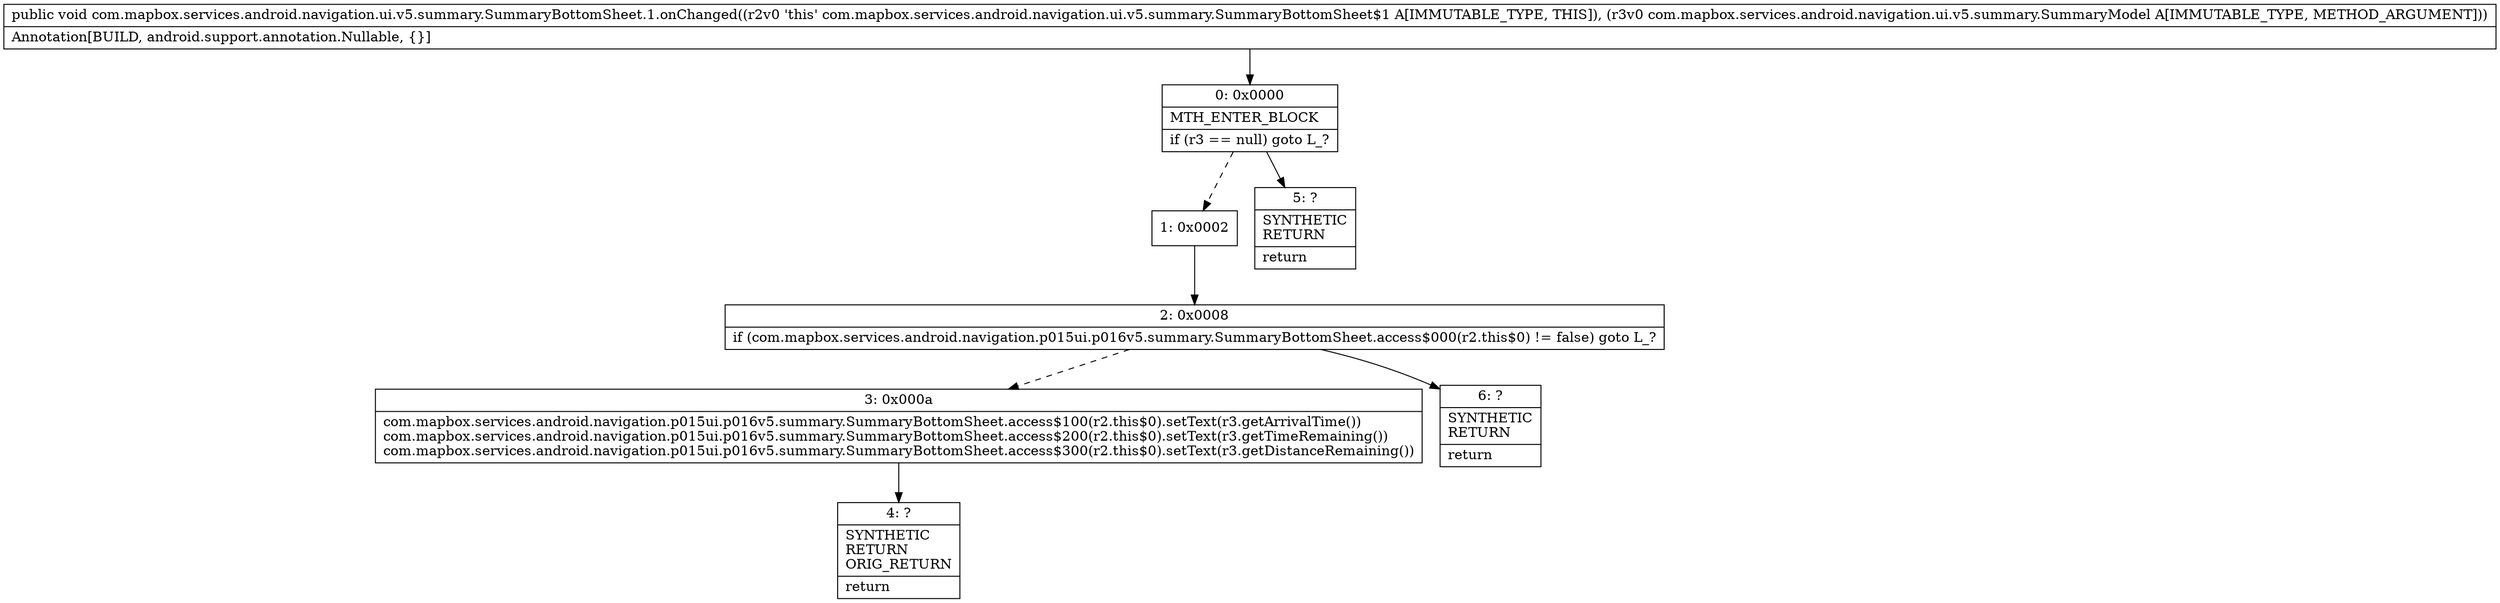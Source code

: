 digraph "CFG forcom.mapbox.services.android.navigation.ui.v5.summary.SummaryBottomSheet.1.onChanged(Lcom\/mapbox\/services\/android\/navigation\/ui\/v5\/summary\/SummaryModel;)V" {
Node_0 [shape=record,label="{0\:\ 0x0000|MTH_ENTER_BLOCK\l|if (r3 == null) goto L_?\l}"];
Node_1 [shape=record,label="{1\:\ 0x0002}"];
Node_2 [shape=record,label="{2\:\ 0x0008|if (com.mapbox.services.android.navigation.p015ui.p016v5.summary.SummaryBottomSheet.access$000(r2.this$0) != false) goto L_?\l}"];
Node_3 [shape=record,label="{3\:\ 0x000a|com.mapbox.services.android.navigation.p015ui.p016v5.summary.SummaryBottomSheet.access$100(r2.this$0).setText(r3.getArrivalTime())\lcom.mapbox.services.android.navigation.p015ui.p016v5.summary.SummaryBottomSheet.access$200(r2.this$0).setText(r3.getTimeRemaining())\lcom.mapbox.services.android.navigation.p015ui.p016v5.summary.SummaryBottomSheet.access$300(r2.this$0).setText(r3.getDistanceRemaining())\l}"];
Node_4 [shape=record,label="{4\:\ ?|SYNTHETIC\lRETURN\lORIG_RETURN\l|return\l}"];
Node_5 [shape=record,label="{5\:\ ?|SYNTHETIC\lRETURN\l|return\l}"];
Node_6 [shape=record,label="{6\:\ ?|SYNTHETIC\lRETURN\l|return\l}"];
MethodNode[shape=record,label="{public void com.mapbox.services.android.navigation.ui.v5.summary.SummaryBottomSheet.1.onChanged((r2v0 'this' com.mapbox.services.android.navigation.ui.v5.summary.SummaryBottomSheet$1 A[IMMUTABLE_TYPE, THIS]), (r3v0 com.mapbox.services.android.navigation.ui.v5.summary.SummaryModel A[IMMUTABLE_TYPE, METHOD_ARGUMENT]))  | Annotation[BUILD, android.support.annotation.Nullable, \{\}]\l}"];
MethodNode -> Node_0;
Node_0 -> Node_1[style=dashed];
Node_0 -> Node_5;
Node_1 -> Node_2;
Node_2 -> Node_3[style=dashed];
Node_2 -> Node_6;
Node_3 -> Node_4;
}

